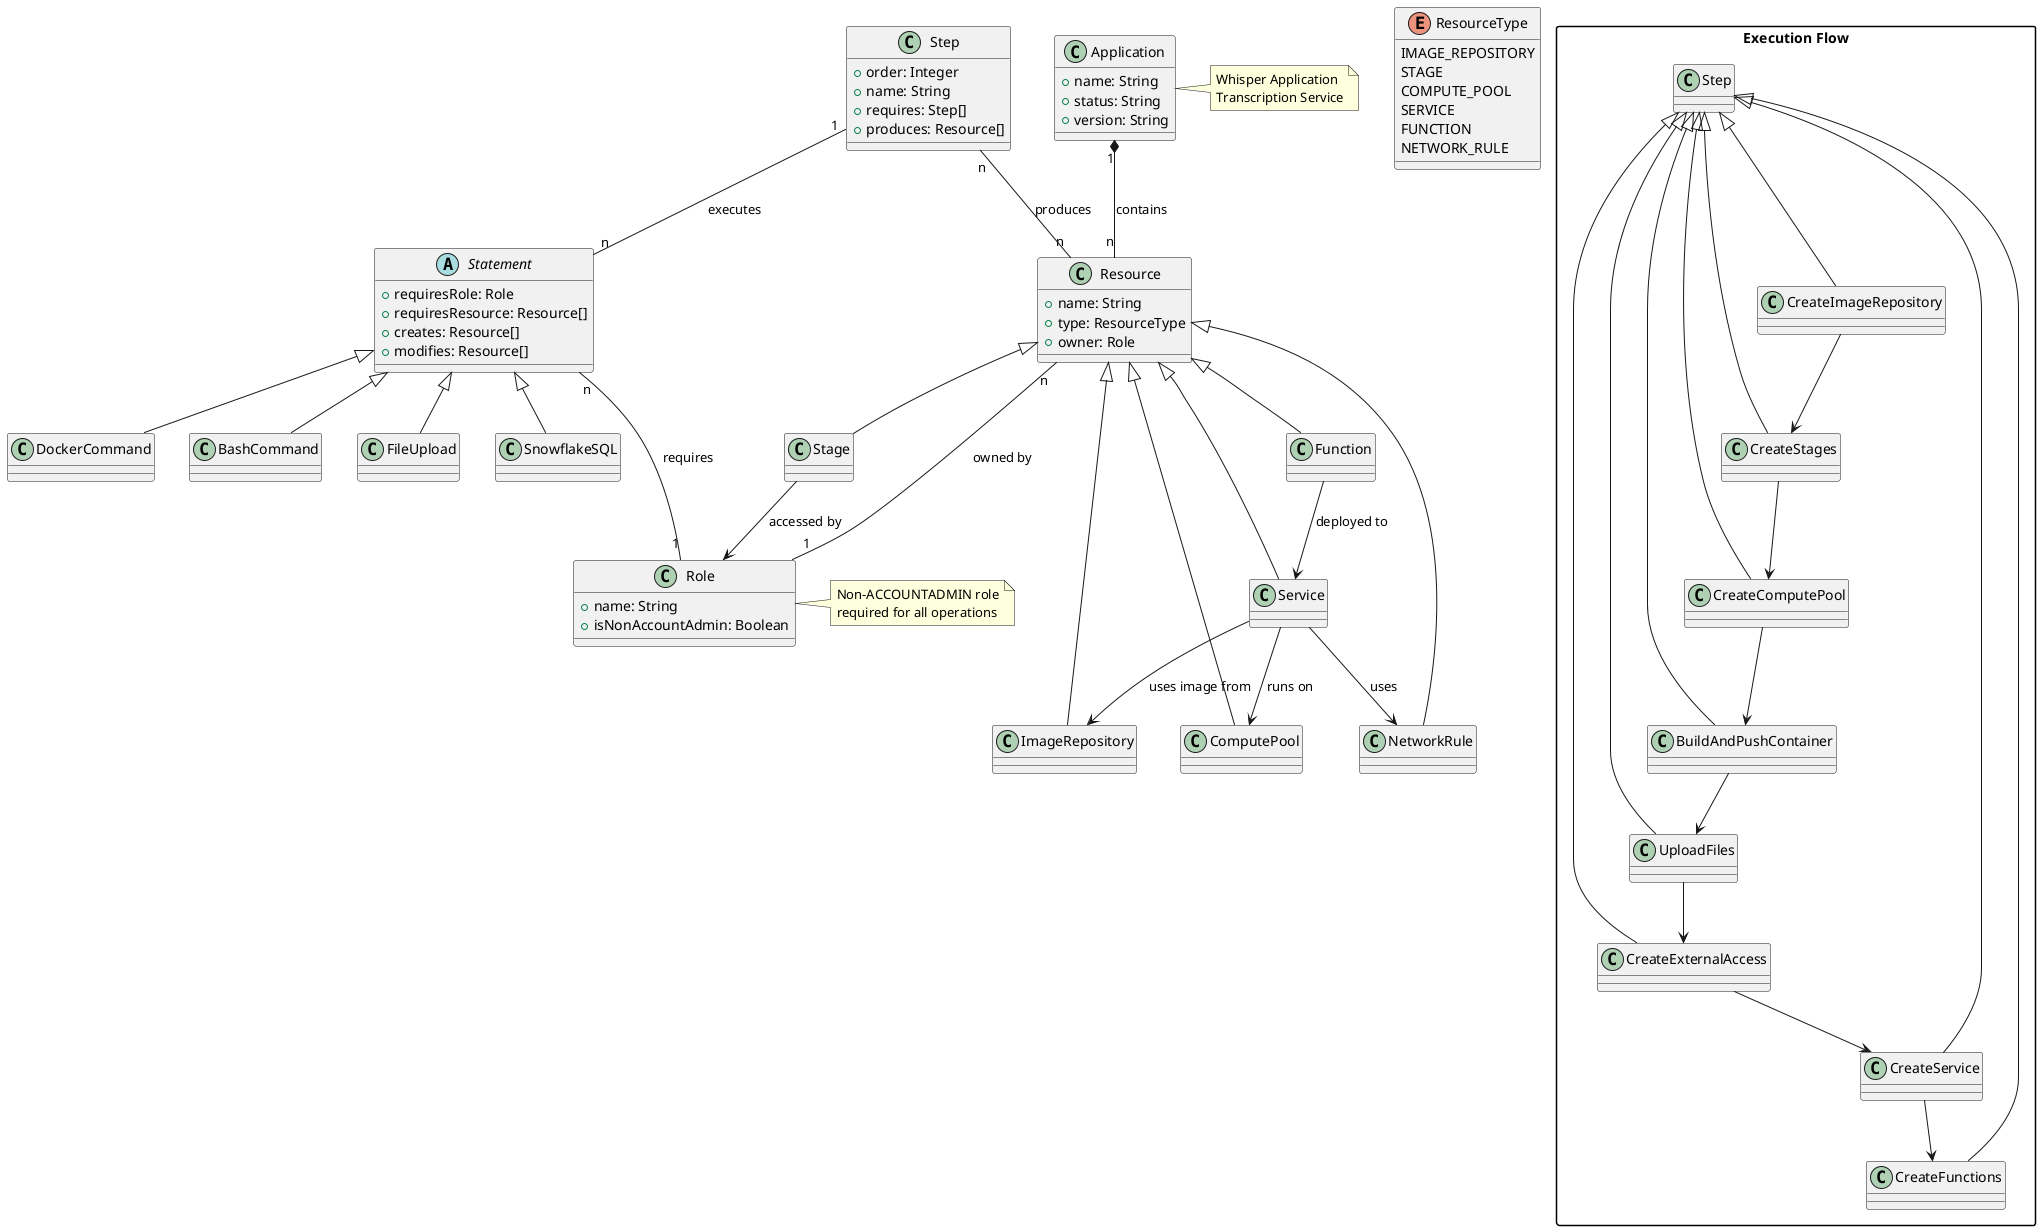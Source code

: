 @startuml Whisper Application Architecture

' Styling
skinparam componentStyle uml2
skinparam packageStyle rectangle
skinparam backgroundColor white

' Class definitions
abstract class Statement {
  +requiresRole: Role
  +requiresResource: Resource[]
  +creates: Resource[]
  +modifies: Resource[]
}

class SnowflakeSQL extends Statement
class DockerCommand extends Statement
class BashCommand extends Statement
class FileUpload extends Statement

class Role {
  +name: String
  +isNonAccountAdmin: Boolean
}

class Resource {
  +name: String
  +type: ResourceType
  +owner: Role
}

class Application {
  +name: String
  +status: String
  +version: String
}

enum ResourceType {
  IMAGE_REPOSITORY
  STAGE
  COMPUTE_POOL
  SERVICE
  FUNCTION
  NETWORK_RULE
}

' Steps in execution flow
class Step {
  +order: Integer
  +name: String
  +requires: Step[]
  +produces: Resource[]
}

' Specific Resources
class ImageRepository extends Resource
class Stage extends Resource
class ComputePool extends Resource
class Service extends Resource
class Function extends Resource
class NetworkRule extends Resource

' Dependencies
Application "1" *-- "n" Resource : contains
Resource "n" -- "1" Role : owned by
Statement "n" -- "1" Role : requires
Step "1" -- "n" Statement : executes
Step "n" -- "n" Resource : produces

package "Execution Flow" {
  class CreateImageRepository extends Step
  class CreateStages extends Step
  class CreateComputePool extends Step
  class BuildAndPushContainer extends Step
  class UploadFiles extends Step
  class CreateExternalAccess extends Step
  class CreateService extends Step
  class CreateFunctions extends Step
}

' Execution Flow Dependencies
CreateImageRepository -down-> CreateStages
CreateStages -down-> CreateComputePool
CreateComputePool -down-> BuildAndPushContainer
BuildAndPushContainer -down-> UploadFiles
UploadFiles -down-> CreateExternalAccess
CreateExternalAccess -down-> CreateService
CreateService -down-> CreateFunctions

' Resource Dependencies
Service --> ComputePool : runs on
Service --> ImageRepository : uses image from
Service --> NetworkRule : uses
Function --> Service : deployed to
Stage --> Role : accessed by

note right of Role
  Non-ACCOUNTADMIN role
  required for all operations
end note

note right of Application
  Whisper Application
  Transcription Service
end note

@enduml 